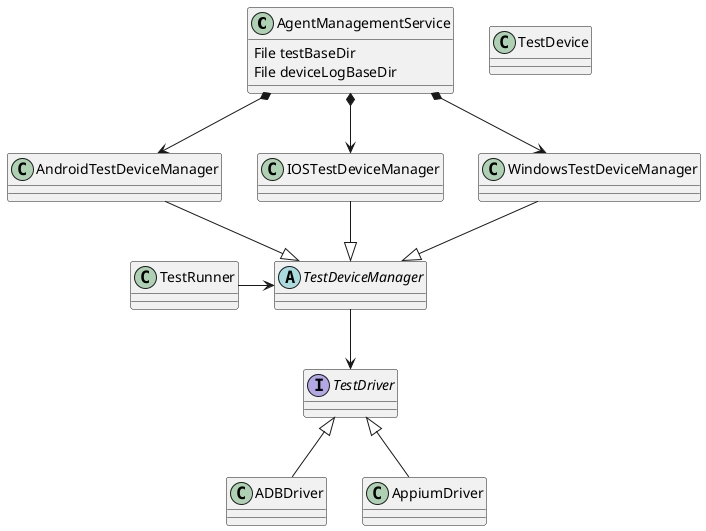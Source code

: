 @startuml new_design
'https://plantuml.com/class-diagram

class AgentManagementService {
    File testBaseDir
    File deviceLogBaseDir
}
class TestDevice
abstract class TestDeviceManager
class AndroidTestDeviceManager
class IOSTestDeviceManager
class WindowsTestDeviceManager

interface TestDriver

AndroidTestDeviceManager --|> TestDeviceManager
IOSTestDeviceManager --|> TestDeviceManager
WindowsTestDeviceManager --|> TestDeviceManager

AgentManagementService *--> AndroidTestDeviceManager
AgentManagementService *--> IOSTestDeviceManager
AgentManagementService *--> WindowsTestDeviceManager

TestDeviceManager --> TestDriver

ADBDriver -u-|> TestDriver
AppiumDriver -u-|> TestDriver

TestRunner -r-> TestDeviceManager
@enduml